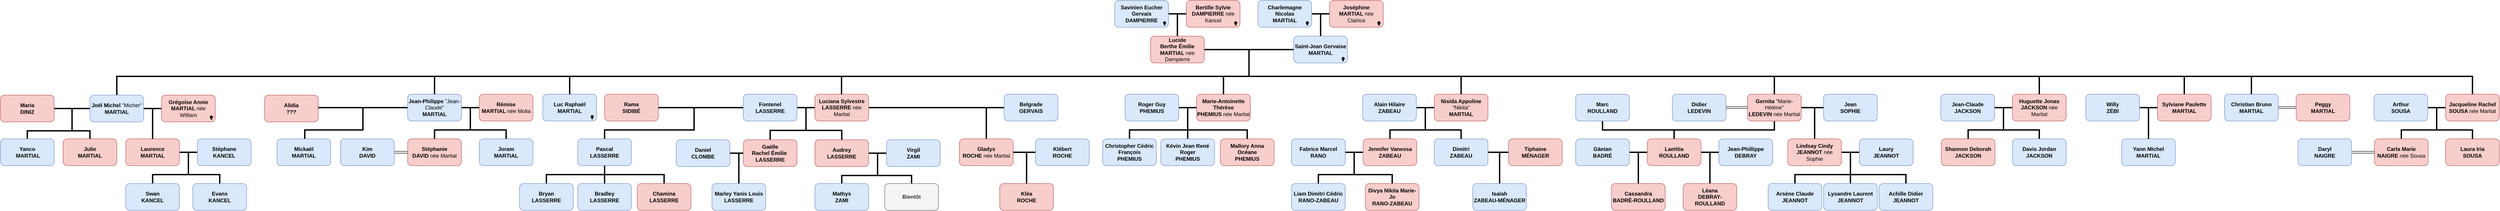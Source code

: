 <mxfile version="17.4.0" type="github">
  <diagram id="91U0QUzROzTtz7Qb56GV" name="Page-1">
    <mxGraphModel dx="1888" dy="547" grid="1" gridSize="10" guides="1" tooltips="1" connect="1" arrows="1" fold="1" page="1" pageScale="1" pageWidth="850" pageHeight="1100" math="0" shadow="0">
      <root>
        <mxCell id="0" />
        <mxCell id="1" parent="0" />
        <mxCell id="dberlZsKx05mS-MW_dch-7" style="edgeStyle=orthogonalEdgeStyle;rounded=0;orthogonalLoop=1;jettySize=auto;html=1;exitX=1;exitY=0.5;exitDx=0;exitDy=0;strokeWidth=3;endArrow=none;endFill=0;" parent="1" source="dberlZsKx05mS-MW_dch-1" target="dberlZsKx05mS-MW_dch-3" edge="1">
          <mxGeometry relative="1" as="geometry" />
        </mxCell>
        <mxCell id="dberlZsKx05mS-MW_dch-1" value="&lt;b&gt;Savinien Eucher Gervais DAMPIERRE&lt;/b&gt;" style="rounded=1;whiteSpace=wrap;html=1;fillColor=#dae8fc;strokeColor=#6c8ebf;" parent="1" vertex="1">
          <mxGeometry x="1900" y="10" width="120" height="60" as="geometry" />
        </mxCell>
        <mxCell id="dberlZsKx05mS-MW_dch-8" style="edgeStyle=orthogonalEdgeStyle;rounded=0;orthogonalLoop=1;jettySize=auto;html=1;exitX=0;exitY=0.5;exitDx=0;exitDy=0;strokeWidth=3;endArrow=baseDash;endFill=0;" parent="1" source="dberlZsKx05mS-MW_dch-2" edge="1">
          <mxGeometry relative="1" as="geometry">
            <mxPoint x="2040" y="110" as="targetPoint" />
          </mxGeometry>
        </mxCell>
        <mxCell id="dberlZsKx05mS-MW_dch-2" value="&lt;b&gt;Bertille Sylvie DAMPIERRE&amp;nbsp;&lt;/b&gt;née Kancel" style="rounded=1;whiteSpace=wrap;html=1;fillColor=#f8cecc;strokeColor=#b85450;" parent="1" vertex="1">
          <mxGeometry x="2060" y="10" width="120" height="60" as="geometry" />
        </mxCell>
        <mxCell id="JoRg5VCLtStinsreE8dI-134" style="edgeStyle=orthogonalEdgeStyle;rounded=0;orthogonalLoop=1;jettySize=auto;html=1;exitX=1;exitY=0.5;exitDx=0;exitDy=0;endArrow=none;endFill=0;strokeWidth=3;" parent="1" source="dberlZsKx05mS-MW_dch-3" target="JoRg5VCLtStinsreE8dI-6" edge="1">
          <mxGeometry relative="1" as="geometry">
            <Array as="points">
              <mxPoint x="2200" y="120" />
              <mxPoint x="2200" y="180" />
              <mxPoint x="-330" y="180" />
            </Array>
          </mxGeometry>
        </mxCell>
        <mxCell id="dberlZsKx05mS-MW_dch-3" value="&lt;b&gt;Lucide Berthe&amp;nbsp;&lt;/b&gt;&lt;b&gt;Émilie MARTIAL &lt;/b&gt;née Dampierre" style="rounded=1;whiteSpace=wrap;html=1;fillColor=#f8cecc;strokeColor=#b85450;" parent="1" vertex="1">
          <mxGeometry x="1980" y="90" width="120" height="60" as="geometry" />
        </mxCell>
        <mxCell id="JoRg5VCLtStinsreE8dI-1" style="edgeStyle=orthogonalEdgeStyle;rounded=0;orthogonalLoop=1;jettySize=auto;html=1;exitX=1;exitY=0.5;exitDx=0;exitDy=0;strokeWidth=3;endArrow=none;endFill=0;" parent="1" source="JoRg5VCLtStinsreE8dI-2" target="JoRg5VCLtStinsreE8dI-5" edge="1">
          <mxGeometry relative="1" as="geometry" />
        </mxCell>
        <mxCell id="JoRg5VCLtStinsreE8dI-2" value="&lt;b&gt;Charlemagne Nicolas &lt;br&gt;MARTIAL&lt;/b&gt;" style="rounded=1;whiteSpace=wrap;html=1;fillColor=#dae8fc;strokeColor=#6c8ebf;" parent="1" vertex="1">
          <mxGeometry x="2220" y="10" width="120" height="60" as="geometry" />
        </mxCell>
        <mxCell id="JoRg5VCLtStinsreE8dI-3" style="edgeStyle=orthogonalEdgeStyle;rounded=0;orthogonalLoop=1;jettySize=auto;html=1;exitX=0;exitY=0.5;exitDx=0;exitDy=0;strokeWidth=3;endArrow=none;endFill=0;" parent="1" source="JoRg5VCLtStinsreE8dI-4" edge="1">
          <mxGeometry relative="1" as="geometry">
            <mxPoint x="2360" y="110" as="targetPoint" />
          </mxGeometry>
        </mxCell>
        <mxCell id="JoRg5VCLtStinsreE8dI-4" value="&lt;b&gt;Joséphine MARTIAL&amp;nbsp;&lt;/b&gt;née Clairice" style="rounded=1;whiteSpace=wrap;html=1;fillColor=#f8cecc;strokeColor=#b85450;" parent="1" vertex="1">
          <mxGeometry x="2380" y="10" width="120" height="60" as="geometry" />
        </mxCell>
        <mxCell id="JoRg5VCLtStinsreE8dI-135" style="edgeStyle=orthogonalEdgeStyle;rounded=0;orthogonalLoop=1;jettySize=auto;html=1;exitX=0;exitY=0.5;exitDx=0;exitDy=0;entryX=0.5;entryY=0;entryDx=0;entryDy=0;endArrow=none;endFill=0;strokeWidth=3;" parent="1" source="JoRg5VCLtStinsreE8dI-5" target="JoRg5VCLtStinsreE8dI-130" edge="1">
          <mxGeometry relative="1" as="geometry">
            <Array as="points">
              <mxPoint x="2200" y="120" />
              <mxPoint x="2200" y="180" />
              <mxPoint x="4934" y="180" />
            </Array>
          </mxGeometry>
        </mxCell>
        <mxCell id="JoRg5VCLtStinsreE8dI-5" value="&lt;b&gt;Saint-Jean Gervaise MARTIAL&lt;/b&gt;" style="rounded=1;whiteSpace=wrap;html=1;fillColor=#dae8fc;strokeColor=#6c8ebf;" parent="1" vertex="1">
          <mxGeometry x="2300" y="90" width="120" height="60" as="geometry" />
        </mxCell>
        <mxCell id="JoRg5VCLtStinsreE8dI-16" style="edgeStyle=orthogonalEdgeStyle;rounded=0;orthogonalLoop=1;jettySize=auto;html=1;exitX=1;exitY=0.5;exitDx=0;exitDy=0;entryX=0.5;entryY=0;entryDx=0;entryDy=0;strokeWidth=3;endArrow=none;endFill=0;" parent="1" source="JoRg5VCLtStinsreE8dI-6" target="JoRg5VCLtStinsreE8dI-7" edge="1">
          <mxGeometry relative="1" as="geometry" />
        </mxCell>
        <mxCell id="JoRg5VCLtStinsreE8dI-27" style="edgeStyle=orthogonalEdgeStyle;rounded=0;orthogonalLoop=1;jettySize=auto;html=1;exitX=0;exitY=0.5;exitDx=0;exitDy=0;endArrow=none;endFill=0;strokeWidth=3;" parent="1" source="JoRg5VCLtStinsreE8dI-6" target="JoRg5VCLtStinsreE8dI-14" edge="1">
          <mxGeometry relative="1" as="geometry">
            <Array as="points">
              <mxPoint x="-430" y="252" />
              <mxPoint x="-430" y="302" />
              <mxPoint x="-390" y="302" />
            </Array>
          </mxGeometry>
        </mxCell>
        <mxCell id="JoRg5VCLtStinsreE8dI-6" value="&lt;b&gt;Joël Michel &lt;/b&gt;&quot;Micher&quot;&lt;b&gt; MARTIAL&lt;/b&gt;" style="rounded=1;whiteSpace=wrap;html=1;fillColor=#dae8fc;strokeColor=#6c8ebf;" parent="1" vertex="1">
          <mxGeometry x="-390" y="222" width="120" height="60" as="geometry" />
        </mxCell>
        <mxCell id="4FW21X1AEk7qneLOafgt-4" style="edgeStyle=orthogonalEdgeStyle;shape=connector;rounded=0;orthogonalLoop=1;jettySize=auto;html=1;exitX=1;exitY=0.5;exitDx=0;exitDy=0;labelBackgroundColor=default;fontFamily=Helvetica;fontSize=11;fontColor=default;endArrow=none;endFill=0;strokeColor=default;strokeWidth=3;" parent="1" source="JoRg5VCLtStinsreE8dI-7" target="4FW21X1AEk7qneLOafgt-3" edge="1">
          <mxGeometry relative="1" as="geometry" />
        </mxCell>
        <mxCell id="JoRg5VCLtStinsreE8dI-7" value="&lt;b&gt;Laurence &lt;br&gt;MARTIAL&lt;/b&gt;" style="rounded=1;whiteSpace=wrap;html=1;fillColor=#f8cecc;strokeColor=#b85450;" parent="1" vertex="1">
          <mxGeometry x="-310" y="320" width="120" height="60" as="geometry" />
        </mxCell>
        <mxCell id="JoRg5VCLtStinsreE8dI-17" style="edgeStyle=orthogonalEdgeStyle;rounded=0;orthogonalLoop=1;jettySize=auto;html=1;exitX=0;exitY=0.5;exitDx=0;exitDy=0;strokeWidth=3;endArrow=none;endFill=0;" parent="1" source="JoRg5VCLtStinsreE8dI-8" edge="1">
          <mxGeometry relative="1" as="geometry">
            <mxPoint x="-250" y="320" as="targetPoint" />
          </mxGeometry>
        </mxCell>
        <mxCell id="JoRg5VCLtStinsreE8dI-8" value="&lt;b&gt;Grégoise Annie MARTIAL &lt;/b&gt;née William" style="rounded=1;whiteSpace=wrap;html=1;fillColor=#f8cecc;strokeColor=#b85450;" parent="1" vertex="1">
          <mxGeometry x="-230" y="222" width="120" height="60" as="geometry" />
        </mxCell>
        <mxCell id="JoRg5VCLtStinsreE8dI-26" style="edgeStyle=orthogonalEdgeStyle;rounded=0;orthogonalLoop=1;jettySize=auto;html=1;exitX=1;exitY=0.5;exitDx=0;exitDy=0;endArrow=none;endFill=0;strokeWidth=3;" parent="1" source="JoRg5VCLtStinsreE8dI-9" target="JoRg5VCLtStinsreE8dI-12" edge="1">
          <mxGeometry relative="1" as="geometry">
            <Array as="points">
              <mxPoint x="-430" y="252" />
              <mxPoint x="-430" y="302" />
              <mxPoint x="-530" y="302" />
            </Array>
          </mxGeometry>
        </mxCell>
        <mxCell id="JoRg5VCLtStinsreE8dI-9" value="&lt;b&gt;Maria&lt;br&gt;DINIZ&lt;br&gt;&lt;/b&gt;" style="rounded=1;whiteSpace=wrap;html=1;fillColor=#f8cecc;strokeColor=#b85450;" parent="1" vertex="1">
          <mxGeometry x="-590" y="222" width="120" height="60" as="geometry" />
        </mxCell>
        <mxCell id="JoRg5VCLtStinsreE8dI-11" value="&lt;b&gt;Joram&lt;br&gt;MARTIAL&lt;/b&gt;" style="rounded=1;whiteSpace=wrap;html=1;fillColor=#dae8fc;strokeColor=#6c8ebf;" parent="1" vertex="1">
          <mxGeometry x="480" y="320" width="120" height="60" as="geometry" />
        </mxCell>
        <mxCell id="JoRg5VCLtStinsreE8dI-12" value="&lt;b&gt;Yanco&lt;br&gt;&amp;nbsp;MARTIAL&lt;/b&gt;" style="rounded=1;whiteSpace=wrap;html=1;fillColor=#dae8fc;strokeColor=#6c8ebf;" parent="1" vertex="1">
          <mxGeometry x="-590" y="320" width="120" height="60" as="geometry" />
        </mxCell>
        <mxCell id="JoRg5VCLtStinsreE8dI-14" value="&lt;b&gt;Julie &lt;br&gt;MARTIAL&lt;/b&gt;" style="rounded=1;whiteSpace=wrap;html=1;fillColor=#f8cecc;strokeColor=#b85450;" parent="1" vertex="1">
          <mxGeometry x="-450" y="320" width="120" height="60" as="geometry" />
        </mxCell>
        <mxCell id="JoRg5VCLtStinsreE8dI-21" style="edgeStyle=orthogonalEdgeStyle;rounded=0;orthogonalLoop=1;jettySize=auto;html=1;exitX=1;exitY=0.5;exitDx=0;exitDy=0;entryX=0.5;entryY=0;entryDx=0;entryDy=0;strokeWidth=3;endArrow=none;endFill=0;" parent="1" source="JoRg5VCLtStinsreE8dI-22" target="JoRg5VCLtStinsreE8dI-23" edge="1">
          <mxGeometry relative="1" as="geometry" />
        </mxCell>
        <mxCell id="zzsRk16WgHVuCl2RyC7t-3" style="edgeStyle=orthogonalEdgeStyle;rounded=0;orthogonalLoop=1;jettySize=auto;html=1;exitX=0;exitY=0.5;exitDx=0;exitDy=0;strokeWidth=3;endArrow=none;endFill=0;" parent="1" source="JoRg5VCLtStinsreE8dI-22" target="zzsRk16WgHVuCl2RyC7t-2" edge="1">
          <mxGeometry relative="1" as="geometry">
            <Array as="points">
              <mxPoint x="220" y="250" />
              <mxPoint x="220" y="300" />
              <mxPoint x="90" y="300" />
            </Array>
          </mxGeometry>
        </mxCell>
        <mxCell id="JoRg5VCLtStinsreE8dI-22" value="&lt;b&gt;Jean-Philippe&amp;nbsp;&lt;/b&gt;&quot;Jean-Claude&quot;&lt;b&gt; &lt;br&gt;MARTIAL&lt;/b&gt;" style="rounded=1;whiteSpace=wrap;html=1;fillColor=#dae8fc;strokeColor=#6c8ebf;" parent="1" vertex="1">
          <mxGeometry x="320" y="220" width="120" height="60" as="geometry" />
        </mxCell>
        <mxCell id="JoRg5VCLtStinsreE8dI-29" style="edgeStyle=orthogonalEdgeStyle;shape=link;rounded=0;orthogonalLoop=1;jettySize=auto;html=1;exitX=0;exitY=0.5;exitDx=0;exitDy=0;entryX=1;entryY=0.5;entryDx=0;entryDy=0;" parent="1" source="JoRg5VCLtStinsreE8dI-23" target="JoRg5VCLtStinsreE8dI-28" edge="1">
          <mxGeometry relative="1" as="geometry" />
        </mxCell>
        <mxCell id="JoRg5VCLtStinsreE8dI-23" value="&lt;b&gt;Stéphanie&lt;br&gt;DAVID&lt;/b&gt; née Martial" style="rounded=1;whiteSpace=wrap;html=1;fillColor=#f8cecc;strokeColor=#b85450;" parent="1" vertex="1">
          <mxGeometry x="320" y="320" width="120" height="60" as="geometry" />
        </mxCell>
        <mxCell id="JoRg5VCLtStinsreE8dI-24" style="edgeStyle=orthogonalEdgeStyle;rounded=0;orthogonalLoop=1;jettySize=auto;html=1;exitX=0;exitY=0.5;exitDx=0;exitDy=0;strokeWidth=3;endArrow=none;endFill=0;" parent="1" source="JoRg5VCLtStinsreE8dI-25" target="JoRg5VCLtStinsreE8dI-11" edge="1">
          <mxGeometry relative="1" as="geometry">
            <mxPoint x="460" y="320" as="targetPoint" />
          </mxGeometry>
        </mxCell>
        <mxCell id="JoRg5VCLtStinsreE8dI-25" value="&lt;b&gt;Rémise &lt;br&gt;MARTIAL &lt;/b&gt;née Molia" style="rounded=1;whiteSpace=wrap;html=1;fillColor=#f8cecc;strokeColor=#b85450;" parent="1" vertex="1">
          <mxGeometry x="480" y="220" width="120" height="60" as="geometry" />
        </mxCell>
        <mxCell id="JoRg5VCLtStinsreE8dI-28" value="&lt;b&gt;Kim&lt;br&gt;DAVID&lt;/b&gt;" style="rounded=1;whiteSpace=wrap;html=1;fillColor=#dae8fc;strokeColor=#6c8ebf;" parent="1" vertex="1">
          <mxGeometry x="170" y="320" width="120" height="60" as="geometry" />
        </mxCell>
        <mxCell id="JoRg5VCLtStinsreE8dI-30" value="&lt;b&gt;Luc Raphaël&lt;br&gt;MARTIAL&lt;/b&gt;" style="rounded=1;whiteSpace=wrap;html=1;fillColor=#dae8fc;strokeColor=#6c8ebf;" parent="1" vertex="1">
          <mxGeometry x="622" y="220" width="120" height="60" as="geometry" />
        </mxCell>
        <mxCell id="JoRg5VCLtStinsreE8dI-53" style="edgeStyle=orthogonalEdgeStyle;rounded=0;orthogonalLoop=1;jettySize=auto;html=1;exitX=1;exitY=0.5;exitDx=0;exitDy=0;entryX=0.5;entryY=0;entryDx=0;entryDy=0;strokeWidth=3;endArrow=none;endFill=0;" parent="1" source="JoRg5VCLtStinsreE8dI-31" target="JoRg5VCLtStinsreE8dI-51" edge="1">
          <mxGeometry relative="1" as="geometry" />
        </mxCell>
        <mxCell id="JoRg5VCLtStinsreE8dI-31" value="&lt;b&gt;Audrey&lt;br&gt;LASSERRE&lt;/b&gt;" style="rounded=1;whiteSpace=wrap;html=1;fillColor=#f8cecc;strokeColor=#b85450;strokeWidth=1;" parent="1" vertex="1">
          <mxGeometry x="1230" y="322" width="120" height="60" as="geometry" />
        </mxCell>
        <mxCell id="JoRg5VCLtStinsreE8dI-32" style="edgeStyle=orthogonalEdgeStyle;rounded=0;orthogonalLoop=1;jettySize=auto;html=1;exitX=1;exitY=0.5;exitDx=0;exitDy=0;entryX=0.5;entryY=0;entryDx=0;entryDy=0;strokeWidth=3;endArrow=none;endFill=0;" parent="1" source="JoRg5VCLtStinsreE8dI-33" target="JoRg5VCLtStinsreE8dI-34" edge="1">
          <mxGeometry relative="1" as="geometry" />
        </mxCell>
        <mxCell id="JoRg5VCLtStinsreE8dI-165" style="edgeStyle=orthogonalEdgeStyle;rounded=0;orthogonalLoop=1;jettySize=auto;html=1;exitX=0;exitY=0.5;exitDx=0;exitDy=0;endArrow=none;endFill=0;strokeWidth=3;" parent="1" source="JoRg5VCLtStinsreE8dI-33" edge="1">
          <mxGeometry relative="1" as="geometry">
            <mxPoint x="900" y="300" as="targetPoint" />
            <Array as="points">
              <mxPoint x="960" y="250" />
              <mxPoint x="960" y="300" />
            </Array>
          </mxGeometry>
        </mxCell>
        <mxCell id="JoRg5VCLtStinsreE8dI-33" value="&lt;b&gt;Fontenel&lt;br&gt;LASSERRE&lt;/b&gt;" style="rounded=1;whiteSpace=wrap;html=1;fillColor=#dae8fc;strokeColor=#6c8ebf;strokeWidth=1;" parent="1" vertex="1">
          <mxGeometry x="1070" y="220" width="120" height="60" as="geometry" />
        </mxCell>
        <mxCell id="JoRg5VCLtStinsreE8dI-141" style="edgeStyle=orthogonalEdgeStyle;rounded=0;orthogonalLoop=1;jettySize=auto;html=1;exitX=0;exitY=0.5;exitDx=0;exitDy=0;strokeWidth=3;endArrow=none;endFill=0;" parent="1" source="JoRg5VCLtStinsreE8dI-34" target="JoRg5VCLtStinsreE8dI-140" edge="1">
          <mxGeometry relative="1" as="geometry">
            <Array as="points">
              <mxPoint x="1060" y="352" />
            </Array>
          </mxGeometry>
        </mxCell>
        <mxCell id="JoRg5VCLtStinsreE8dI-163" value="" style="edgeStyle=orthogonalEdgeStyle;rounded=0;orthogonalLoop=1;jettySize=auto;html=1;endArrow=none;endFill=0;strokeWidth=3;exitX=1;exitY=0.5;exitDx=0;exitDy=0;" parent="1" source="JoRg5VCLtStinsreE8dI-162" target="JoRg5VCLtStinsreE8dI-140" edge="1">
          <mxGeometry relative="1" as="geometry" />
        </mxCell>
        <mxCell id="JoRg5VCLtStinsreE8dI-34" value="&lt;b&gt;Gaëlle Rachel&amp;nbsp;&lt;/b&gt;&lt;b&gt;Émilie&lt;/b&gt;&lt;b&gt;&amp;nbsp;&lt;br&gt;LASSERRE&lt;/b&gt;" style="rounded=1;whiteSpace=wrap;html=1;fillColor=#f8cecc;strokeColor=#b85450;strokeWidth=1;" parent="1" vertex="1">
          <mxGeometry x="1070" y="322" width="120" height="60" as="geometry" />
        </mxCell>
        <mxCell id="JoRg5VCLtStinsreE8dI-35" style="edgeStyle=orthogonalEdgeStyle;rounded=0;orthogonalLoop=1;jettySize=auto;html=1;exitX=0;exitY=0.5;exitDx=0;exitDy=0;strokeWidth=3;endArrow=none;endFill=0;" parent="1" source="JoRg5VCLtStinsreE8dI-36" target="JoRg5VCLtStinsreE8dI-31" edge="1">
          <mxGeometry relative="1" as="geometry">
            <mxPoint x="1210" y="320" as="targetPoint" />
          </mxGeometry>
        </mxCell>
        <mxCell id="JoRg5VCLtStinsreE8dI-44" style="edgeStyle=orthogonalEdgeStyle;rounded=0;orthogonalLoop=1;jettySize=auto;html=1;exitX=1;exitY=0.5;exitDx=0;exitDy=0;entryX=0.5;entryY=0;entryDx=0;entryDy=0;strokeWidth=3;endArrow=none;endFill=0;" parent="1" source="JoRg5VCLtStinsreE8dI-36" target="JoRg5VCLtStinsreE8dI-43" edge="1">
          <mxGeometry relative="1" as="geometry">
            <mxPoint x="1420" y="250" as="sourcePoint" />
          </mxGeometry>
        </mxCell>
        <mxCell id="JoRg5VCLtStinsreE8dI-36" value="&lt;b&gt;Luciana Sylvestre&lt;br&gt;LASSERRE &lt;/b&gt;née Martial" style="rounded=1;whiteSpace=wrap;html=1;fillColor=#f8cecc;strokeColor=#b85450;strokeWidth=1;" parent="1" vertex="1">
          <mxGeometry x="1230" y="220" width="120" height="60" as="geometry" />
        </mxCell>
        <mxCell id="JoRg5VCLtStinsreE8dI-40" style="edgeStyle=orthogonalEdgeStyle;rounded=0;orthogonalLoop=1;jettySize=auto;html=1;exitX=1;exitY=0.5;exitDx=0;exitDy=0;strokeWidth=3;endArrow=none;endFill=0;" parent="1" source="JoRg5VCLtStinsreE8dI-37" target="JoRg5VCLtStinsreE8dI-38" edge="1">
          <mxGeometry relative="1" as="geometry">
            <Array as="points">
              <mxPoint x="960" y="250" />
              <mxPoint x="960" y="300" />
              <mxPoint x="760" y="300" />
            </Array>
          </mxGeometry>
        </mxCell>
        <mxCell id="JoRg5VCLtStinsreE8dI-37" value="&lt;b&gt;Rama&lt;br&gt;SIDIB&lt;/b&gt;&lt;b&gt;É&lt;/b&gt;&lt;b&gt;&lt;br&gt;&lt;/b&gt;" style="rounded=1;whiteSpace=wrap;html=1;fillColor=#f8cecc;strokeColor=#b85450;" parent="1" vertex="1">
          <mxGeometry x="760" y="220" width="120" height="60" as="geometry" />
        </mxCell>
        <mxCell id="zzsRk16WgHVuCl2RyC7t-15" style="edgeStyle=orthogonalEdgeStyle;shape=connector;rounded=0;orthogonalLoop=1;jettySize=auto;html=1;exitX=0.5;exitY=1;exitDx=0;exitDy=0;labelBackgroundColor=default;fontFamily=Helvetica;fontSize=11;fontColor=default;endArrow=none;endFill=0;strokeColor=default;strokeWidth=3;" parent="1" source="JoRg5VCLtStinsreE8dI-38" target="zzsRk16WgHVuCl2RyC7t-13" edge="1">
          <mxGeometry relative="1" as="geometry" />
        </mxCell>
        <mxCell id="JoRg5VCLtStinsreE8dI-38" value="&lt;b&gt;Pascal&lt;br&gt;LASSERRE&lt;/b&gt;" style="rounded=1;whiteSpace=wrap;html=1;fillColor=#dae8fc;strokeColor=#6c8ebf;strokeWidth=1;" parent="1" vertex="1">
          <mxGeometry x="700" y="320" width="120" height="60" as="geometry" />
        </mxCell>
        <mxCell id="JoRg5VCLtStinsreE8dI-45" style="edgeStyle=orthogonalEdgeStyle;rounded=0;orthogonalLoop=1;jettySize=auto;html=1;exitX=0;exitY=0.5;exitDx=0;exitDy=0;entryX=0.5;entryY=0;entryDx=0;entryDy=0;strokeWidth=3;endArrow=none;endFill=0;" parent="1" source="JoRg5VCLtStinsreE8dI-42" target="JoRg5VCLtStinsreE8dI-43" edge="1">
          <mxGeometry relative="1" as="geometry">
            <mxPoint x="1633" y="320" as="targetPoint" />
          </mxGeometry>
        </mxCell>
        <mxCell id="JoRg5VCLtStinsreE8dI-42" value="&lt;b&gt;Belgrade &lt;br&gt;GERVAIS&lt;/b&gt;" style="rounded=1;whiteSpace=wrap;html=1;fillColor=#dae8fc;strokeColor=#6c8ebf;" parent="1" vertex="1">
          <mxGeometry x="1653" y="220" width="120" height="60" as="geometry" />
        </mxCell>
        <mxCell id="JoRg5VCLtStinsreE8dI-48" style="edgeStyle=orthogonalEdgeStyle;rounded=0;orthogonalLoop=1;jettySize=auto;html=1;exitX=1;exitY=0.5;exitDx=0;exitDy=0;strokeWidth=3;endArrow=none;endFill=0;" parent="1" source="JoRg5VCLtStinsreE8dI-43" target="JoRg5VCLtStinsreE8dI-47" edge="1">
          <mxGeometry relative="1" as="geometry" />
        </mxCell>
        <mxCell id="JoRg5VCLtStinsreE8dI-43" value="&lt;b&gt;Gladys&lt;br&gt;ROCHE &lt;/b&gt;née Martial" style="rounded=1;whiteSpace=wrap;html=1;fillColor=#f8cecc;strokeColor=#b85450;" parent="1" vertex="1">
          <mxGeometry x="1553" y="320" width="120" height="60" as="geometry" />
        </mxCell>
        <mxCell id="JoRg5VCLtStinsreE8dI-49" style="edgeStyle=orthogonalEdgeStyle;rounded=0;orthogonalLoop=1;jettySize=auto;html=1;exitX=0;exitY=0.5;exitDx=0;exitDy=0;entryX=0.5;entryY=0;entryDx=0;entryDy=0;strokeWidth=3;endArrow=none;endFill=0;" parent="1" source="JoRg5VCLtStinsreE8dI-46" target="JoRg5VCLtStinsreE8dI-47" edge="1">
          <mxGeometry relative="1" as="geometry">
            <mxPoint x="1703" y="410" as="targetPoint" />
          </mxGeometry>
        </mxCell>
        <mxCell id="JoRg5VCLtStinsreE8dI-46" value="&lt;b&gt;Klébert&lt;br&gt;ROCHE&lt;br&gt;&lt;/b&gt;" style="rounded=1;whiteSpace=wrap;html=1;fillColor=#dae8fc;strokeColor=#6c8ebf;" parent="1" vertex="1">
          <mxGeometry x="1723" y="320" width="120" height="60" as="geometry" />
        </mxCell>
        <mxCell id="JoRg5VCLtStinsreE8dI-47" value="&lt;b&gt;Kléa&lt;br&gt;ROCHE&lt;/b&gt;" style="rounded=1;whiteSpace=wrap;html=1;fillColor=#f8cecc;strokeColor=#b85450;" parent="1" vertex="1">
          <mxGeometry x="1643" y="420" width="120" height="60" as="geometry" />
        </mxCell>
        <mxCell id="JoRg5VCLtStinsreE8dI-54" style="edgeStyle=orthogonalEdgeStyle;rounded=0;orthogonalLoop=1;jettySize=auto;html=1;exitX=0;exitY=0.5;exitDx=0;exitDy=0;strokeWidth=3;endArrow=none;endFill=0;" parent="1" source="JoRg5VCLtStinsreE8dI-50" target="JoRg5VCLtStinsreE8dI-52" edge="1">
          <mxGeometry relative="1" as="geometry" />
        </mxCell>
        <mxCell id="JoRg5VCLtStinsreE8dI-50" value="&lt;b&gt;Virgil&lt;br&gt;ZAMI&lt;br&gt;&lt;/b&gt;" style="rounded=1;whiteSpace=wrap;html=1;fillColor=#dae8fc;strokeColor=#6c8ebf;strokeWidth=1;" parent="1" vertex="1">
          <mxGeometry x="1390" y="322" width="120" height="60" as="geometry" />
        </mxCell>
        <mxCell id="JoRg5VCLtStinsreE8dI-51" value="&lt;b&gt;Mathys&lt;br&gt;ZAMI&lt;br&gt;&lt;/b&gt;" style="rounded=1;whiteSpace=wrap;html=1;fillColor=#dae8fc;strokeColor=#6c8ebf;strokeWidth=1;" parent="1" vertex="1">
          <mxGeometry x="1230" y="420" width="120" height="60" as="geometry" />
        </mxCell>
        <mxCell id="JoRg5VCLtStinsreE8dI-52" value="&lt;b&gt;Bientôt&lt;br&gt;&lt;/b&gt;" style="rounded=1;whiteSpace=wrap;html=1;fillColor=#f5f5f5;strokeColor=#666666;fontColor=#333333;strokeWidth=1;" parent="1" vertex="1">
          <mxGeometry x="1386" y="420" width="120" height="60" as="geometry" />
        </mxCell>
        <mxCell id="JoRg5VCLtStinsreE8dI-55" value="&lt;b&gt;Mallory Anna Océane&lt;br&gt;PHEMIUS&lt;/b&gt;" style="rounded=1;whiteSpace=wrap;html=1;fillColor=#f8cecc;strokeColor=#b85450;" parent="1" vertex="1">
          <mxGeometry x="2136" y="320" width="120" height="60" as="geometry" />
        </mxCell>
        <mxCell id="JoRg5VCLtStinsreE8dI-56" style="edgeStyle=orthogonalEdgeStyle;rounded=0;orthogonalLoop=1;jettySize=auto;html=1;exitX=1;exitY=0.5;exitDx=0;exitDy=0;entryX=0.5;entryY=0;entryDx=0;entryDy=0;strokeWidth=3;endArrow=none;endFill=0;" parent="1" source="JoRg5VCLtStinsreE8dI-57" target="JoRg5VCLtStinsreE8dI-58" edge="1">
          <mxGeometry relative="1" as="geometry" />
        </mxCell>
        <mxCell id="JoRg5VCLtStinsreE8dI-57" value="&lt;b&gt;Roger Guy&lt;br&gt;PHEMIUS&lt;/b&gt;" style="rounded=1;whiteSpace=wrap;html=1;fillColor=#dae8fc;strokeColor=#6c8ebf;" parent="1" vertex="1">
          <mxGeometry x="1923" y="220" width="120" height="60" as="geometry" />
        </mxCell>
        <mxCell id="JoRg5VCLtStinsreE8dI-58" value="&lt;b&gt;Christopher Cédric François&lt;br&gt;PHEMIUS&lt;/b&gt;" style="rounded=1;whiteSpace=wrap;html=1;fillColor=#dae8fc;strokeColor=#6c8ebf;" parent="1" vertex="1">
          <mxGeometry x="1873" y="320" width="120" height="60" as="geometry" />
        </mxCell>
        <mxCell id="JoRg5VCLtStinsreE8dI-59" style="edgeStyle=orthogonalEdgeStyle;rounded=0;orthogonalLoop=1;jettySize=auto;html=1;exitX=0;exitY=0.5;exitDx=0;exitDy=0;strokeWidth=3;endArrow=none;endFill=0;" parent="1" source="JoRg5VCLtStinsreE8dI-60" target="JoRg5VCLtStinsreE8dI-55" edge="1">
          <mxGeometry relative="1" as="geometry">
            <mxPoint x="2063" y="320" as="targetPoint" />
          </mxGeometry>
        </mxCell>
        <mxCell id="JoRg5VCLtStinsreE8dI-62" style="edgeStyle=orthogonalEdgeStyle;rounded=0;orthogonalLoop=1;jettySize=auto;html=1;exitX=0;exitY=0.5;exitDx=0;exitDy=0;strokeWidth=3;endArrow=none;endFill=0;" parent="1" source="JoRg5VCLtStinsreE8dI-60" target="JoRg5VCLtStinsreE8dI-61" edge="1">
          <mxGeometry relative="1" as="geometry" />
        </mxCell>
        <mxCell id="JoRg5VCLtStinsreE8dI-60" value="&lt;b&gt;Marie-Antoinette Thérèse&lt;br&gt;PHEMIUS &lt;/b&gt;née Martial" style="rounded=1;whiteSpace=wrap;html=1;fillColor=#f8cecc;strokeColor=#b85450;" parent="1" vertex="1">
          <mxGeometry x="2083" y="220" width="120" height="60" as="geometry" />
        </mxCell>
        <mxCell id="JoRg5VCLtStinsreE8dI-61" value="&lt;b&gt;Kévin Jean René Roger&lt;br&gt;PHEMIUS&lt;/b&gt;" style="rounded=1;whiteSpace=wrap;html=1;fillColor=#dae8fc;strokeColor=#6c8ebf;" parent="1" vertex="1">
          <mxGeometry x="2003" y="320" width="120" height="60" as="geometry" />
        </mxCell>
        <mxCell id="JoRg5VCLtStinsreE8dI-80" style="edgeStyle=orthogonalEdgeStyle;rounded=0;orthogonalLoop=1;jettySize=auto;html=1;exitX=1;exitY=0.5;exitDx=0;exitDy=0;entryX=0.5;entryY=0;entryDx=0;entryDy=0;strokeWidth=3;endArrow=none;endFill=0;" parent="1" source="JoRg5VCLtStinsreE8dI-63" target="JoRg5VCLtStinsreE8dI-79" edge="1">
          <mxGeometry relative="1" as="geometry" />
        </mxCell>
        <mxCell id="JoRg5VCLtStinsreE8dI-63" value="&lt;b&gt;Dimitri&lt;br&gt;ZABEAU&lt;/b&gt;" style="rounded=1;whiteSpace=wrap;html=1;fillColor=#dae8fc;strokeColor=#6c8ebf;" parent="1" vertex="1">
          <mxGeometry x="2614" y="320" width="120" height="60" as="geometry" />
        </mxCell>
        <mxCell id="JoRg5VCLtStinsreE8dI-64" style="edgeStyle=orthogonalEdgeStyle;rounded=0;orthogonalLoop=1;jettySize=auto;html=1;exitX=1;exitY=0.5;exitDx=0;exitDy=0;entryX=0.5;entryY=0;entryDx=0;entryDy=0;strokeWidth=3;endArrow=none;endFill=0;" parent="1" source="JoRg5VCLtStinsreE8dI-65" target="JoRg5VCLtStinsreE8dI-66" edge="1">
          <mxGeometry relative="1" as="geometry" />
        </mxCell>
        <mxCell id="JoRg5VCLtStinsreE8dI-65" value="&lt;b&gt;Alain Hilaire&lt;br&gt;ZABEAU&lt;/b&gt;" style="rounded=1;whiteSpace=wrap;html=1;fillColor=#dae8fc;strokeColor=#6c8ebf;" parent="1" vertex="1">
          <mxGeometry x="2454" y="220" width="120" height="60" as="geometry" />
        </mxCell>
        <mxCell id="JoRg5VCLtStinsreE8dI-77" style="edgeStyle=orthogonalEdgeStyle;rounded=0;orthogonalLoop=1;jettySize=auto;html=1;exitX=0;exitY=0.5;exitDx=0;exitDy=0;strokeWidth=3;endArrow=none;endFill=0;" parent="1" source="JoRg5VCLtStinsreE8dI-66" target="JoRg5VCLtStinsreE8dI-73" edge="1">
          <mxGeometry relative="1" as="geometry" />
        </mxCell>
        <mxCell id="JoRg5VCLtStinsreE8dI-66" value="&lt;b&gt;Jennifer Vanessa&lt;br&gt;ZABEAU&lt;/b&gt;" style="rounded=1;whiteSpace=wrap;html=1;fillColor=#f8cecc;strokeColor=#b85450;" parent="1" vertex="1">
          <mxGeometry x="2455" y="320" width="120" height="60" as="geometry" />
        </mxCell>
        <mxCell id="JoRg5VCLtStinsreE8dI-67" style="edgeStyle=orthogonalEdgeStyle;rounded=0;orthogonalLoop=1;jettySize=auto;html=1;exitX=0;exitY=0.5;exitDx=0;exitDy=0;strokeWidth=3;endArrow=none;endFill=0;" parent="1" source="JoRg5VCLtStinsreE8dI-69" target="JoRg5VCLtStinsreE8dI-63" edge="1">
          <mxGeometry relative="1" as="geometry">
            <mxPoint x="2594" y="320" as="targetPoint" />
          </mxGeometry>
        </mxCell>
        <mxCell id="JoRg5VCLtStinsreE8dI-69" value="&lt;b&gt;Nisida Appoline &lt;/b&gt;&quot;Nikita&quot;&lt;br&gt;&lt;b&gt;MARTIAL&lt;/b&gt;" style="rounded=1;whiteSpace=wrap;html=1;fillColor=#f8cecc;strokeColor=#b85450;" parent="1" vertex="1">
          <mxGeometry x="2614" y="220" width="120" height="60" as="geometry" />
        </mxCell>
        <mxCell id="JoRg5VCLtStinsreE8dI-76" style="edgeStyle=orthogonalEdgeStyle;rounded=0;orthogonalLoop=1;jettySize=auto;html=1;exitX=1;exitY=0.5;exitDx=0;exitDy=0;strokeWidth=3;endArrow=none;endFill=0;" parent="1" source="JoRg5VCLtStinsreE8dI-71" target="JoRg5VCLtStinsreE8dI-74" edge="1">
          <mxGeometry relative="1" as="geometry" />
        </mxCell>
        <mxCell id="JoRg5VCLtStinsreE8dI-71" value="&lt;b&gt;Fabrice Marcel&lt;br&gt;RANO&lt;/b&gt;" style="rounded=1;whiteSpace=wrap;html=1;fillColor=#dae8fc;strokeColor=#6c8ebf;" parent="1" vertex="1">
          <mxGeometry x="2295" y="320" width="120" height="60" as="geometry" />
        </mxCell>
        <mxCell id="JoRg5VCLtStinsreE8dI-73" value="&lt;b&gt;Divya Nikita Marie-Jo&lt;br&gt;RANO-ZABEAU&lt;/b&gt;" style="rounded=1;whiteSpace=wrap;html=1;fillColor=#f8cecc;strokeColor=#b85450;" parent="1" vertex="1">
          <mxGeometry x="2460" y="420" width="120" height="60" as="geometry" />
        </mxCell>
        <mxCell id="JoRg5VCLtStinsreE8dI-74" value="&lt;b&gt;Liam Dimitri Cédric&lt;br&gt;RANO-ZABEAU&lt;/b&gt;" style="rounded=1;whiteSpace=wrap;html=1;fillColor=#dae8fc;strokeColor=#6c8ebf;" parent="1" vertex="1">
          <mxGeometry x="2295" y="420" width="120" height="60" as="geometry" />
        </mxCell>
        <mxCell id="JoRg5VCLtStinsreE8dI-81" style="edgeStyle=orthogonalEdgeStyle;rounded=0;orthogonalLoop=1;jettySize=auto;html=1;exitX=0;exitY=0.5;exitDx=0;exitDy=0;strokeWidth=3;endArrow=none;endFill=0;" parent="1" source="JoRg5VCLtStinsreE8dI-78" edge="1">
          <mxGeometry relative="1" as="geometry">
            <mxPoint x="2760" y="420" as="targetPoint" />
          </mxGeometry>
        </mxCell>
        <mxCell id="JoRg5VCLtStinsreE8dI-78" value="&lt;b&gt;Tiphaine&lt;br&gt;M&lt;/b&gt;&lt;b&gt;É&lt;/b&gt;&lt;b&gt;NAGER&lt;/b&gt;" style="rounded=1;whiteSpace=wrap;html=1;fillColor=#f8cecc;strokeColor=#b85450;" parent="1" vertex="1">
          <mxGeometry x="2780" y="320" width="120" height="60" as="geometry" />
        </mxCell>
        <mxCell id="JoRg5VCLtStinsreE8dI-79" value="&lt;b&gt;Isaïah&lt;br&gt;ZABEAU-M&lt;/b&gt;&lt;b&gt;É&lt;/b&gt;&lt;b&gt;NAGER&lt;/b&gt;" style="rounded=1;whiteSpace=wrap;html=1;fillColor=#dae8fc;strokeColor=#6c8ebf;" parent="1" vertex="1">
          <mxGeometry x="2700" y="420" width="120" height="60" as="geometry" />
        </mxCell>
        <mxCell id="JoRg5VCLtStinsreE8dI-88" style="edgeStyle=orthogonalEdgeStyle;rounded=0;orthogonalLoop=1;jettySize=auto;html=1;exitX=0.5;exitY=1;exitDx=0;exitDy=0;entryX=0.5;entryY=0;entryDx=0;entryDy=0;strokeWidth=3;endArrow=none;endFill=0;" parent="1" source="JoRg5VCLtStinsreE8dI-82" target="JoRg5VCLtStinsreE8dI-86" edge="1">
          <mxGeometry relative="1" as="geometry" />
        </mxCell>
        <mxCell id="JoRg5VCLtStinsreE8dI-82" value="&lt;b&gt;Marc&lt;br&gt;ROULLAND&lt;/b&gt;" style="rounded=1;whiteSpace=wrap;html=1;fillColor=#dae8fc;strokeColor=#6c8ebf;" parent="1" vertex="1">
          <mxGeometry x="2930" y="220" width="120" height="60" as="geometry" />
        </mxCell>
        <mxCell id="JoRg5VCLtStinsreE8dI-90" style="edgeStyle=orthogonalEdgeStyle;rounded=0;orthogonalLoop=1;jettySize=auto;html=1;exitX=0.5;exitY=1;exitDx=0;exitDy=0;entryX=0.5;entryY=0;entryDx=0;entryDy=0;strokeWidth=3;endArrow=none;endFill=0;" parent="1" source="JoRg5VCLtStinsreE8dI-83" target="JoRg5VCLtStinsreE8dI-86" edge="1">
          <mxGeometry relative="1" as="geometry" />
        </mxCell>
        <mxCell id="JoRg5VCLtStinsreE8dI-91" style="edgeStyle=orthogonalEdgeStyle;rounded=0;orthogonalLoop=1;jettySize=auto;html=1;exitX=1;exitY=0.5;exitDx=0;exitDy=0;strokeWidth=3;endArrow=none;endFill=0;" parent="1" source="JoRg5VCLtStinsreE8dI-83" target="JoRg5VCLtStinsreE8dI-87" edge="1">
          <mxGeometry relative="1" as="geometry" />
        </mxCell>
        <mxCell id="JoRg5VCLtStinsreE8dI-83" value="&lt;b&gt;Gernita &lt;/b&gt;&quot;Marie-Hélène&quot;&lt;br&gt;&lt;b&gt;LEDEVIN &lt;/b&gt;née Martial" style="rounded=1;whiteSpace=wrap;html=1;fillColor=#f8cecc;strokeColor=#b85450;" parent="1" vertex="1">
          <mxGeometry x="3314" y="220" width="120" height="60" as="geometry" />
        </mxCell>
        <mxCell id="JoRg5VCLtStinsreE8dI-93" style="edgeStyle=orthogonalEdgeStyle;rounded=0;orthogonalLoop=1;jettySize=auto;html=1;exitX=1;exitY=0.5;exitDx=0;exitDy=0;entryX=0;entryY=0.5;entryDx=0;entryDy=0;shape=link;" parent="1" source="JoRg5VCLtStinsreE8dI-84" target="JoRg5VCLtStinsreE8dI-83" edge="1">
          <mxGeometry relative="1" as="geometry" />
        </mxCell>
        <mxCell id="JoRg5VCLtStinsreE8dI-84" value="&lt;b&gt;Didier&lt;br&gt;LEDEVIN&lt;/b&gt;" style="rounded=1;whiteSpace=wrap;html=1;fillColor=#dae8fc;strokeColor=#6c8ebf;" parent="1" vertex="1">
          <mxGeometry x="3146" y="220" width="120" height="60" as="geometry" />
        </mxCell>
        <mxCell id="JoRg5VCLtStinsreE8dI-92" style="edgeStyle=orthogonalEdgeStyle;rounded=0;orthogonalLoop=1;jettySize=auto;html=1;exitX=0;exitY=0.5;exitDx=0;exitDy=0;strokeWidth=3;endArrow=none;endFill=0;" parent="1" source="JoRg5VCLtStinsreE8dI-85" edge="1">
          <mxGeometry relative="1" as="geometry">
            <mxPoint x="3464" y="320" as="targetPoint" />
          </mxGeometry>
        </mxCell>
        <mxCell id="JoRg5VCLtStinsreE8dI-85" value="&lt;b&gt;Jean&lt;br&gt;SOPHIE&lt;/b&gt;" style="rounded=1;whiteSpace=wrap;html=1;fillColor=#dae8fc;strokeColor=#6c8ebf;" parent="1" vertex="1">
          <mxGeometry x="3484" y="220" width="120" height="60" as="geometry" />
        </mxCell>
        <mxCell id="JoRg5VCLtStinsreE8dI-99" style="edgeStyle=orthogonalEdgeStyle;rounded=0;orthogonalLoop=1;jettySize=auto;html=1;exitX=0;exitY=0.5;exitDx=0;exitDy=0;strokeWidth=3;endArrow=none;endFill=0;" parent="1" source="JoRg5VCLtStinsreE8dI-86" edge="1">
          <mxGeometry relative="1" as="geometry">
            <mxPoint x="3070" y="420" as="targetPoint" />
          </mxGeometry>
        </mxCell>
        <mxCell id="JoRg5VCLtStinsreE8dI-100" style="edgeStyle=orthogonalEdgeStyle;rounded=0;orthogonalLoop=1;jettySize=auto;html=1;exitX=1;exitY=0.5;exitDx=0;exitDy=0;strokeWidth=3;endArrow=none;endFill=0;" parent="1" source="JoRg5VCLtStinsreE8dI-86" target="JoRg5VCLtStinsreE8dI-97" edge="1">
          <mxGeometry relative="1" as="geometry" />
        </mxCell>
        <mxCell id="JoRg5VCLtStinsreE8dI-86" value="&lt;b&gt;Laetitia&lt;br&gt;ROULLAND&lt;/b&gt;" style="rounded=1;whiteSpace=wrap;html=1;fillColor=#f8cecc;strokeColor=#b85450;" parent="1" vertex="1">
          <mxGeometry x="3090" y="320" width="120" height="60" as="geometry" />
        </mxCell>
        <mxCell id="JoRg5VCLtStinsreE8dI-106" style="edgeStyle=orthogonalEdgeStyle;rounded=0;orthogonalLoop=1;jettySize=auto;html=1;exitX=1;exitY=0.5;exitDx=0;exitDy=0;strokeWidth=3;endArrow=none;endFill=0;" parent="1" source="JoRg5VCLtStinsreE8dI-87" target="JoRg5VCLtStinsreE8dI-104" edge="1">
          <mxGeometry relative="1" as="geometry" />
        </mxCell>
        <mxCell id="JoRg5VCLtStinsreE8dI-108" style="edgeStyle=orthogonalEdgeStyle;rounded=0;orthogonalLoop=1;jettySize=auto;html=1;exitX=1;exitY=0.5;exitDx=0;exitDy=0;strokeWidth=3;endArrow=none;endFill=0;" parent="1" source="JoRg5VCLtStinsreE8dI-87" target="JoRg5VCLtStinsreE8dI-105" edge="1">
          <mxGeometry relative="1" as="geometry" />
        </mxCell>
        <mxCell id="JoRg5VCLtStinsreE8dI-87" value="&lt;b&gt;Lindsay Cindy&lt;br&gt;JEANNOT &lt;/b&gt;née Sophie" style="rounded=1;whiteSpace=wrap;html=1;fillColor=#f8cecc;strokeColor=#b85450;" parent="1" vertex="1">
          <mxGeometry x="3404" y="320" width="120" height="60" as="geometry" />
        </mxCell>
        <mxCell id="JoRg5VCLtStinsreE8dI-98" style="edgeStyle=orthogonalEdgeStyle;rounded=0;orthogonalLoop=1;jettySize=auto;html=1;exitX=1;exitY=0.5;exitDx=0;exitDy=0;entryX=0.5;entryY=0;entryDx=0;entryDy=0;strokeWidth=3;endArrow=none;endFill=0;" parent="1" source="JoRg5VCLtStinsreE8dI-94" target="JoRg5VCLtStinsreE8dI-96" edge="1">
          <mxGeometry relative="1" as="geometry" />
        </mxCell>
        <mxCell id="JoRg5VCLtStinsreE8dI-94" value="&lt;b&gt;Gäetan&lt;br&gt;BADR&lt;/b&gt;&lt;b&gt;É&lt;/b&gt;" style="rounded=1;whiteSpace=wrap;html=1;fillColor=#dae8fc;strokeColor=#6c8ebf;" parent="1" vertex="1">
          <mxGeometry x="2930" y="320" width="120" height="60" as="geometry" />
        </mxCell>
        <mxCell id="JoRg5VCLtStinsreE8dI-101" style="edgeStyle=orthogonalEdgeStyle;rounded=0;orthogonalLoop=1;jettySize=auto;html=1;exitX=0;exitY=0.5;exitDx=0;exitDy=0;strokeWidth=3;endArrow=none;endFill=0;" parent="1" source="JoRg5VCLtStinsreE8dI-95" edge="1">
          <mxGeometry relative="1" as="geometry">
            <mxPoint x="3230" y="420" as="targetPoint" />
          </mxGeometry>
        </mxCell>
        <mxCell id="JoRg5VCLtStinsreE8dI-95" value="&lt;b&gt;Jean-Phillippe&lt;/b&gt;&lt;br&gt;&lt;b&gt;DEBRAY&lt;/b&gt;" style="rounded=1;whiteSpace=wrap;html=1;fillColor=#dae8fc;strokeColor=#6c8ebf;" parent="1" vertex="1">
          <mxGeometry x="3250" y="320" width="120" height="60" as="geometry" />
        </mxCell>
        <mxCell id="JoRg5VCLtStinsreE8dI-96" value="&lt;b&gt;Cassandra&lt;br&gt;&lt;/b&gt;&lt;b&gt;BADR&lt;/b&gt;&lt;b&gt;É-&lt;/b&gt;&lt;b&gt;ROULLAND&lt;/b&gt;" style="rounded=1;whiteSpace=wrap;html=1;fillColor=#f8cecc;strokeColor=#b85450;" parent="1" vertex="1">
          <mxGeometry x="3010" y="420" width="120" height="60" as="geometry" />
        </mxCell>
        <mxCell id="JoRg5VCLtStinsreE8dI-97" value="&lt;b&gt;Léana&lt;br&gt;&lt;/b&gt;&lt;b&gt;DEBRAY-&lt;/b&gt;&lt;b&gt;ROULLAND&lt;/b&gt;" style="rounded=1;whiteSpace=wrap;html=1;fillColor=#f8cecc;strokeColor=#b85450;" parent="1" vertex="1">
          <mxGeometry x="3170" y="420" width="120" height="60" as="geometry" />
        </mxCell>
        <mxCell id="JoRg5VCLtStinsreE8dI-107" style="edgeStyle=orthogonalEdgeStyle;rounded=0;orthogonalLoop=1;jettySize=auto;html=1;exitX=0;exitY=0.5;exitDx=0;exitDy=0;strokeWidth=3;endArrow=none;endFill=0;" parent="1" source="JoRg5VCLtStinsreE8dI-102" target="JoRg5VCLtStinsreE8dI-103" edge="1">
          <mxGeometry relative="1" as="geometry" />
        </mxCell>
        <mxCell id="JoRg5VCLtStinsreE8dI-102" value="&lt;b&gt;Laury&lt;br&gt;JEANNOT&lt;/b&gt;" style="rounded=1;whiteSpace=wrap;html=1;fillColor=#dae8fc;strokeColor=#6c8ebf;" parent="1" vertex="1">
          <mxGeometry x="3564" y="320" width="120" height="60" as="geometry" />
        </mxCell>
        <mxCell id="JoRg5VCLtStinsreE8dI-103" value="&lt;b&gt;Achille Didier&lt;br&gt;JEANNOT&lt;/b&gt;" style="rounded=1;whiteSpace=wrap;html=1;fillColor=#dae8fc;strokeColor=#6c8ebf;" parent="1" vertex="1">
          <mxGeometry x="3608" y="420" width="120" height="60" as="geometry" />
        </mxCell>
        <mxCell id="JoRg5VCLtStinsreE8dI-104" value="&lt;b&gt;Arsène Claude&lt;br&gt;JEANNOT&lt;/b&gt;" style="rounded=1;whiteSpace=wrap;html=1;fillColor=#dae8fc;strokeColor=#6c8ebf;" parent="1" vertex="1">
          <mxGeometry x="3360" y="420" width="120" height="60" as="geometry" />
        </mxCell>
        <mxCell id="JoRg5VCLtStinsreE8dI-105" value="&lt;b&gt;Lysandre Laurent&lt;br&gt;JEANNOT&lt;/b&gt;" style="rounded=1;whiteSpace=wrap;html=1;fillColor=#dae8fc;strokeColor=#6c8ebf;" parent="1" vertex="1">
          <mxGeometry x="3484" y="420" width="120" height="60" as="geometry" />
        </mxCell>
        <mxCell id="JoRg5VCLtStinsreE8dI-109" value="&lt;b&gt;Davis Jordan&lt;br&gt;JACKSON&lt;/b&gt;" style="rounded=1;whiteSpace=wrap;html=1;fillColor=#dae8fc;strokeColor=#6c8ebf;" parent="1" vertex="1">
          <mxGeometry x="3906" y="320" width="120" height="60" as="geometry" />
        </mxCell>
        <mxCell id="JoRg5VCLtStinsreE8dI-110" style="edgeStyle=orthogonalEdgeStyle;rounded=0;orthogonalLoop=1;jettySize=auto;html=1;exitX=1;exitY=0.5;exitDx=0;exitDy=0;entryX=0.5;entryY=0;entryDx=0;entryDy=0;strokeWidth=3;endArrow=none;endFill=0;" parent="1" source="JoRg5VCLtStinsreE8dI-111" target="JoRg5VCLtStinsreE8dI-112" edge="1">
          <mxGeometry relative="1" as="geometry" />
        </mxCell>
        <mxCell id="JoRg5VCLtStinsreE8dI-111" value="&lt;b&gt;Jean-Claude&lt;br&gt;JACKSON&lt;/b&gt;" style="rounded=1;whiteSpace=wrap;html=1;fillColor=#dae8fc;strokeColor=#6c8ebf;" parent="1" vertex="1">
          <mxGeometry x="3746" y="220" width="120" height="60" as="geometry" />
        </mxCell>
        <mxCell id="JoRg5VCLtStinsreE8dI-112" value="&lt;b&gt;Shannon Deborah&lt;br&gt;JACKSON&lt;/b&gt;" style="rounded=1;whiteSpace=wrap;html=1;fillColor=#f8cecc;strokeColor=#b85450;" parent="1" vertex="1">
          <mxGeometry x="3747" y="320" width="120" height="60" as="geometry" />
        </mxCell>
        <mxCell id="JoRg5VCLtStinsreE8dI-113" style="edgeStyle=orthogonalEdgeStyle;rounded=0;orthogonalLoop=1;jettySize=auto;html=1;exitX=0;exitY=0.5;exitDx=0;exitDy=0;strokeWidth=3;endArrow=none;endFill=0;" parent="1" source="JoRg5VCLtStinsreE8dI-114" target="JoRg5VCLtStinsreE8dI-109" edge="1">
          <mxGeometry relative="1" as="geometry">
            <mxPoint x="3886" y="320" as="targetPoint" />
          </mxGeometry>
        </mxCell>
        <mxCell id="JoRg5VCLtStinsreE8dI-114" value="&lt;b&gt;Huguette Jonas&lt;/b&gt;&lt;br&gt;&lt;b&gt;JACKSON &lt;/b&gt;née Martial" style="rounded=1;whiteSpace=wrap;html=1;fillColor=#f8cecc;strokeColor=#b85450;" parent="1" vertex="1">
          <mxGeometry x="3906" y="220" width="120" height="60" as="geometry" />
        </mxCell>
        <mxCell id="JoRg5VCLtStinsreE8dI-117" style="edgeStyle=orthogonalEdgeStyle;shape=link;rounded=0;orthogonalLoop=1;jettySize=auto;html=1;exitX=1;exitY=0.5;exitDx=0;exitDy=0;entryX=0;entryY=0.5;entryDx=0;entryDy=0;" parent="1" source="JoRg5VCLtStinsreE8dI-115" target="JoRg5VCLtStinsreE8dI-116" edge="1">
          <mxGeometry relative="1" as="geometry" />
        </mxCell>
        <mxCell id="JoRg5VCLtStinsreE8dI-115" value="&lt;b&gt;Christian Bruno&lt;br&gt;MARTIAL&lt;/b&gt;" style="rounded=1;whiteSpace=wrap;html=1;fillColor=#dae8fc;strokeColor=#6c8ebf;" parent="1" vertex="1">
          <mxGeometry x="4380" y="220" width="120" height="60" as="geometry" />
        </mxCell>
        <mxCell id="JoRg5VCLtStinsreE8dI-116" value="&lt;b&gt;Peggy&lt;br&gt;MARTIAL&lt;/b&gt;" style="rounded=1;whiteSpace=wrap;html=1;fillColor=#f8cecc;strokeColor=#b85450;" parent="1" vertex="1">
          <mxGeometry x="4540" y="220" width="120" height="60" as="geometry" />
        </mxCell>
        <mxCell id="JoRg5VCLtStinsreE8dI-118" value="&lt;b&gt;Yann Michel&lt;br&gt;MARTIAL&lt;/b&gt;" style="rounded=1;whiteSpace=wrap;html=1;fillColor=#dae8fc;strokeColor=#6c8ebf;" parent="1" vertex="1">
          <mxGeometry x="4150" y="320" width="120" height="60" as="geometry" />
        </mxCell>
        <mxCell id="JoRg5VCLtStinsreE8dI-124" style="edgeStyle=orthogonalEdgeStyle;rounded=0;orthogonalLoop=1;jettySize=auto;html=1;exitX=1;exitY=0.5;exitDx=0;exitDy=0;strokeWidth=3;endArrow=none;endFill=0;" parent="1" source="JoRg5VCLtStinsreE8dI-120" target="JoRg5VCLtStinsreE8dI-118" edge="1">
          <mxGeometry relative="1" as="geometry" />
        </mxCell>
        <mxCell id="JoRg5VCLtStinsreE8dI-120" value="&lt;b&gt;Willy&lt;br&gt;Z&lt;/b&gt;&lt;span style=&quot;color: rgba(0 , 0 , 0 , 0) ; font-family: monospace ; font-size: 0px&quot;&gt;%3CmxGraphModel%3E%3Croot%3E%3CmxCell%20id%3D%220%22%2F%3E%3CmxCell%20id%3D%221%22%20parent%3D%220%22%2F%3E%3CmxCell%20id%3D%222%22%20value%3D%22%26lt%3Bb%26gt%3BPascal%26lt%3Bbr%26gt%3BLASSERRE%26lt%3B%2Fb%26gt%3B%22%20style%3D%22rounded%3D1%3BwhiteSpace%3Dwrap%3Bhtml%3D1%3BfillColor%3D%23dae8fc%3BstrokeColor%3D%236c8ebf%3BstrokeWidth%3D1%3B%22%20vertex%3D%221%22%20parent%3D%221%22%3E%3CmxGeometry%20x%3D%22830%22%20y%3D%22322%22%20width%3D%22120%22%20height%3D%2260%22%20as%3D%22geometry%22%2F%3E%3C%2FmxCell%3E%3C%2Froot%3E%3C%2FmxGraphModel%3E&lt;/span&gt;&lt;b&gt;ÉBI&lt;/b&gt;" style="rounded=1;whiteSpace=wrap;html=1;fillColor=#dae8fc;strokeColor=#6c8ebf;" parent="1" vertex="1">
          <mxGeometry x="4070" y="220" width="120" height="60" as="geometry" />
        </mxCell>
        <mxCell id="JoRg5VCLtStinsreE8dI-122" style="edgeStyle=orthogonalEdgeStyle;rounded=0;orthogonalLoop=1;jettySize=auto;html=1;exitX=0;exitY=0.5;exitDx=0;exitDy=0;strokeWidth=3;endArrow=none;endFill=0;" parent="1" source="JoRg5VCLtStinsreE8dI-123" target="JoRg5VCLtStinsreE8dI-118" edge="1">
          <mxGeometry relative="1" as="geometry">
            <mxPoint x="4210" y="320" as="targetPoint" />
          </mxGeometry>
        </mxCell>
        <mxCell id="JoRg5VCLtStinsreE8dI-123" value="&lt;b&gt;Sylviane Paulette&lt;br&gt;MARTIAL&lt;/b&gt;" style="rounded=1;whiteSpace=wrap;html=1;fillColor=#f8cecc;strokeColor=#b85450;" parent="1" vertex="1">
          <mxGeometry x="4230" y="220" width="120" height="60" as="geometry" />
        </mxCell>
        <mxCell id="JoRg5VCLtStinsreE8dI-125" value="&lt;b&gt;Laura Iria&lt;br&gt;SOUSA&lt;/b&gt;" style="rounded=1;whiteSpace=wrap;html=1;fillColor=#f8cecc;strokeColor=#b85450;" parent="1" vertex="1">
          <mxGeometry x="4874" y="320" width="120" height="60" as="geometry" />
        </mxCell>
        <mxCell id="JoRg5VCLtStinsreE8dI-126" style="edgeStyle=orthogonalEdgeStyle;rounded=0;orthogonalLoop=1;jettySize=auto;html=1;exitX=1;exitY=0.5;exitDx=0;exitDy=0;entryX=0.5;entryY=0;entryDx=0;entryDy=0;strokeWidth=3;endArrow=none;endFill=0;" parent="1" source="JoRg5VCLtStinsreE8dI-127" target="JoRg5VCLtStinsreE8dI-128" edge="1">
          <mxGeometry relative="1" as="geometry" />
        </mxCell>
        <mxCell id="JoRg5VCLtStinsreE8dI-127" value="&lt;b&gt;Arthur&lt;br&gt;SOUSA&lt;/b&gt;" style="rounded=1;whiteSpace=wrap;html=1;fillColor=#dae8fc;strokeColor=#6c8ebf;" parent="1" vertex="1">
          <mxGeometry x="4714" y="220" width="120" height="60" as="geometry" />
        </mxCell>
        <mxCell id="JoRg5VCLtStinsreE8dI-128" value="&lt;b&gt;Carla Marie&lt;br&gt;NAIGRE &lt;/b&gt;née Sousa" style="rounded=1;whiteSpace=wrap;html=1;fillColor=#f8cecc;strokeColor=#b85450;" parent="1" vertex="1">
          <mxGeometry x="4715" y="320" width="120" height="60" as="geometry" />
        </mxCell>
        <mxCell id="JoRg5VCLtStinsreE8dI-129" style="edgeStyle=orthogonalEdgeStyle;rounded=0;orthogonalLoop=1;jettySize=auto;html=1;exitX=0;exitY=0.5;exitDx=0;exitDy=0;strokeWidth=3;endArrow=none;endFill=0;" parent="1" source="JoRg5VCLtStinsreE8dI-130" target="JoRg5VCLtStinsreE8dI-125" edge="1">
          <mxGeometry relative="1" as="geometry">
            <mxPoint x="4854" y="320" as="targetPoint" />
          </mxGeometry>
        </mxCell>
        <mxCell id="JoRg5VCLtStinsreE8dI-130" value="&lt;b&gt;Jacqueline Rachel&lt;/b&gt;&lt;br&gt;&lt;b&gt;SOUSA &lt;/b&gt;née Martial" style="rounded=1;whiteSpace=wrap;html=1;fillColor=#f8cecc;strokeColor=#b85450;" parent="1" vertex="1">
          <mxGeometry x="4874" y="220" width="120" height="60" as="geometry" />
        </mxCell>
        <mxCell id="JoRg5VCLtStinsreE8dI-132" style="edgeStyle=orthogonalEdgeStyle;shape=link;rounded=0;orthogonalLoop=1;jettySize=auto;html=1;exitX=1;exitY=0.5;exitDx=0;exitDy=0;entryX=0;entryY=0.5;entryDx=0;entryDy=0;" parent="1" source="JoRg5VCLtStinsreE8dI-131" target="JoRg5VCLtStinsreE8dI-128" edge="1">
          <mxGeometry relative="1" as="geometry" />
        </mxCell>
        <mxCell id="JoRg5VCLtStinsreE8dI-131" value="&lt;b&gt;Daryl&lt;br&gt;NAIGRE&lt;/b&gt;" style="rounded=1;whiteSpace=wrap;html=1;fillColor=#dae8fc;strokeColor=#6c8ebf;" parent="1" vertex="1">
          <mxGeometry x="4544" y="320" width="120" height="60" as="geometry" />
        </mxCell>
        <mxCell id="JoRg5VCLtStinsreE8dI-138" value="" style="endArrow=none;html=1;rounded=0;entryX=0.5;entryY=0;entryDx=0;entryDy=0;endFill=0;strokeWidth=3;" parent="1" target="JoRg5VCLtStinsreE8dI-22" edge="1">
          <mxGeometry width="50" height="50" relative="1" as="geometry">
            <mxPoint x="380" y="180" as="sourcePoint" />
            <mxPoint x="360" y="160" as="targetPoint" />
          </mxGeometry>
        </mxCell>
        <mxCell id="JoRg5VCLtStinsreE8dI-140" value="&lt;b&gt;Marley Yanis Louis&lt;br&gt;LASSERRE&lt;/b&gt;" style="rounded=1;whiteSpace=wrap;html=1;fillColor=#dae8fc;strokeColor=#6c8ebf;strokeWidth=1;" parent="1" vertex="1">
          <mxGeometry x="1000" y="420" width="120" height="60" as="geometry" />
        </mxCell>
        <mxCell id="JoRg5VCLtStinsreE8dI-142" value="" style="endArrow=none;html=1;rounded=0;entryX=0.5;entryY=0;entryDx=0;entryDy=0;endFill=0;strokeWidth=3;" parent="1" target="JoRg5VCLtStinsreE8dI-30" edge="1">
          <mxGeometry width="50" height="50" relative="1" as="geometry">
            <mxPoint x="682" y="180" as="sourcePoint" />
            <mxPoint x="390" y="230" as="targetPoint" />
          </mxGeometry>
        </mxCell>
        <mxCell id="JoRg5VCLtStinsreE8dI-144" value="" style="endArrow=none;html=1;rounded=0;entryX=0.5;entryY=0;entryDx=0;entryDy=0;strokeWidth=3;endFill=0;" parent="1" edge="1">
          <mxGeometry width="50" height="50" relative="1" as="geometry">
            <mxPoint x="1289.5" y="180" as="sourcePoint" />
            <mxPoint x="1289.5" y="220" as="targetPoint" />
          </mxGeometry>
        </mxCell>
        <mxCell id="JoRg5VCLtStinsreE8dI-146" value="" style="endArrow=none;html=1;rounded=0;entryX=0.5;entryY=0;entryDx=0;entryDy=0;strokeWidth=3;endFill=0;" parent="1" target="JoRg5VCLtStinsreE8dI-60" edge="1">
          <mxGeometry width="50" height="50" relative="1" as="geometry">
            <mxPoint x="2143" y="180" as="sourcePoint" />
            <mxPoint x="2580.0" y="200" as="targetPoint" />
          </mxGeometry>
        </mxCell>
        <mxCell id="JoRg5VCLtStinsreE8dI-147" value="" style="endArrow=none;html=1;rounded=0;entryX=0.5;entryY=0;entryDx=0;entryDy=0;strokeWidth=3;endFill=0;" parent="1" target="JoRg5VCLtStinsreE8dI-69" edge="1">
          <mxGeometry width="50" height="50" relative="1" as="geometry">
            <mxPoint x="2674" y="180" as="sourcePoint" />
            <mxPoint x="2153" y="230" as="targetPoint" />
          </mxGeometry>
        </mxCell>
        <mxCell id="JoRg5VCLtStinsreE8dI-148" value="" style="endArrow=none;html=1;rounded=0;entryX=0.5;entryY=0;entryDx=0;entryDy=0;endFill=0;strokeWidth=3;" parent="1" target="JoRg5VCLtStinsreE8dI-83" edge="1">
          <mxGeometry width="50" height="50" relative="1" as="geometry">
            <mxPoint x="3374" y="180" as="sourcePoint" />
            <mxPoint x="3150" y="350" as="targetPoint" />
          </mxGeometry>
        </mxCell>
        <mxCell id="JoRg5VCLtStinsreE8dI-149" value="" style="endArrow=none;html=1;rounded=0;entryX=0.5;entryY=0;entryDx=0;entryDy=0;strokeWidth=3;endFill=0;" parent="1" target="JoRg5VCLtStinsreE8dI-114" edge="1">
          <mxGeometry width="50" height="50" relative="1" as="geometry">
            <mxPoint x="3966" y="180" as="sourcePoint" />
            <mxPoint x="3976" y="350" as="targetPoint" />
          </mxGeometry>
        </mxCell>
        <mxCell id="JoRg5VCLtStinsreE8dI-150" value="" style="endArrow=none;html=1;rounded=0;entryX=0.5;entryY=0;entryDx=0;entryDy=0;strokeWidth=3;endFill=0;" parent="1" target="JoRg5VCLtStinsreE8dI-123" edge="1">
          <mxGeometry width="50" height="50" relative="1" as="geometry">
            <mxPoint x="4290" y="180" as="sourcePoint" />
            <mxPoint x="4250" y="350" as="targetPoint" />
          </mxGeometry>
        </mxCell>
        <mxCell id="JoRg5VCLtStinsreE8dI-151" value="" style="endArrow=none;html=1;rounded=0;entryX=0.5;entryY=0;entryDx=0;entryDy=0;strokeWidth=3;endFill=0;" parent="1" target="JoRg5VCLtStinsreE8dI-115" edge="1">
          <mxGeometry width="50" height="50" relative="1" as="geometry">
            <mxPoint x="4440" y="180" as="sourcePoint" />
            <mxPoint x="4640" y="350" as="targetPoint" />
          </mxGeometry>
        </mxCell>
        <mxCell id="JoRg5VCLtStinsreE8dI-153" value="&lt;b&gt;✟&lt;/b&gt;" style="text;whiteSpace=wrap;html=1;align=center;" parent="1" vertex="1">
          <mxGeometry x="-129" y="259" width="20" height="10" as="geometry" />
        </mxCell>
        <mxCell id="JoRg5VCLtStinsreE8dI-154" value="&lt;b&gt;✟&lt;/b&gt;" style="text;whiteSpace=wrap;html=1;align=center;" parent="1" vertex="1">
          <mxGeometry x="2001" y="48" width="20" height="22" as="geometry" />
        </mxCell>
        <mxCell id="JoRg5VCLtStinsreE8dI-155" value="&lt;b&gt;✟&lt;/b&gt;" style="text;whiteSpace=wrap;html=1;align=center;" parent="1" vertex="1">
          <mxGeometry x="2160" y="48" width="20" height="22" as="geometry" />
        </mxCell>
        <mxCell id="JoRg5VCLtStinsreE8dI-156" value="&lt;b&gt;✟&lt;/b&gt;" style="text;whiteSpace=wrap;html=1;align=center;" parent="1" vertex="1">
          <mxGeometry x="2320" y="48" width="20" height="22" as="geometry" />
        </mxCell>
        <mxCell id="JoRg5VCLtStinsreE8dI-157" value="&lt;b&gt;✟&lt;/b&gt;" style="text;whiteSpace=wrap;html=1;align=center;" parent="1" vertex="1">
          <mxGeometry x="2480" y="48" width="20" height="22" as="geometry" />
        </mxCell>
        <mxCell id="JoRg5VCLtStinsreE8dI-158" value="&lt;b&gt;✟&lt;/b&gt;" style="text;whiteSpace=wrap;html=1;align=center;" parent="1" vertex="1">
          <mxGeometry x="2400" y="128" width="20" height="22" as="geometry" />
        </mxCell>
        <mxCell id="JoRg5VCLtStinsreE8dI-159" value="&lt;b&gt;✟&lt;/b&gt;" style="text;whiteSpace=wrap;html=1;align=center;" parent="1" vertex="1">
          <mxGeometry x="722" y="258" width="20" height="22" as="geometry" />
        </mxCell>
        <mxCell id="JoRg5VCLtStinsreE8dI-162" value="&lt;b&gt;Daniel&lt;br&gt;CLOMBE&lt;/b&gt;" style="rounded=1;whiteSpace=wrap;html=1;fillColor=#dae8fc;strokeColor=#6c8ebf;strokeWidth=1;" parent="1" vertex="1">
          <mxGeometry x="920" y="322" width="120" height="60" as="geometry" />
        </mxCell>
        <mxCell id="zzsRk16WgHVuCl2RyC7t-4" style="edgeStyle=orthogonalEdgeStyle;rounded=0;orthogonalLoop=1;jettySize=auto;html=1;exitX=1;exitY=0.5;exitDx=0;exitDy=0;entryX=0.5;entryY=0;entryDx=0;entryDy=0;strokeWidth=3;endArrow=none;endFill=0;" parent="1" source="zzsRk16WgHVuCl2RyC7t-1" target="zzsRk16WgHVuCl2RyC7t-2" edge="1">
          <mxGeometry relative="1" as="geometry">
            <Array as="points">
              <mxPoint x="120" y="250" />
              <mxPoint x="220" y="250" />
              <mxPoint x="220" y="300" />
              <mxPoint x="90" y="300" />
              <mxPoint x="90" y="320" />
            </Array>
          </mxGeometry>
        </mxCell>
        <mxCell id="zzsRk16WgHVuCl2RyC7t-1" value="&lt;b&gt;Alidia &lt;br&gt;???&lt;/b&gt;" style="rounded=1;whiteSpace=wrap;html=1;fillColor=#f8cecc;strokeColor=#b85450;" parent="1" vertex="1">
          <mxGeometry y="222" width="120" height="60" as="geometry" />
        </mxCell>
        <mxCell id="zzsRk16WgHVuCl2RyC7t-2" value="&lt;b&gt;Mickaël&lt;br&gt;MARTIAL&lt;/b&gt;" style="rounded=1;whiteSpace=wrap;html=1;fillColor=#dae8fc;strokeColor=#6c8ebf;" parent="1" vertex="1">
          <mxGeometry x="28" y="320" width="120" height="60" as="geometry" />
        </mxCell>
        <mxCell id="zzsRk16WgHVuCl2RyC7t-16" style="edgeStyle=orthogonalEdgeStyle;shape=connector;rounded=0;orthogonalLoop=1;jettySize=auto;html=1;exitX=0.5;exitY=0;exitDx=0;exitDy=0;entryX=0.5;entryY=1;entryDx=0;entryDy=0;labelBackgroundColor=default;fontFamily=Helvetica;fontSize=11;fontColor=default;endArrow=none;endFill=0;strokeColor=default;strokeWidth=3;" parent="1" source="zzsRk16WgHVuCl2RyC7t-12" target="JoRg5VCLtStinsreE8dI-38" edge="1">
          <mxGeometry relative="1" as="geometry" />
        </mxCell>
        <mxCell id="zzsRk16WgHVuCl2RyC7t-12" value="&lt;b&gt;Chamina&lt;br&gt;LASSERRE&lt;/b&gt;" style="rounded=1;whiteSpace=wrap;html=1;fillColor=#f8cecc;strokeColor=#b85450;" parent="1" vertex="1">
          <mxGeometry x="833" y="420" width="120" height="60" as="geometry" />
        </mxCell>
        <mxCell id="zzsRk16WgHVuCl2RyC7t-13" value="&lt;b&gt;Bryan&lt;br&gt;LASSERRE&lt;/b&gt;" style="rounded=1;whiteSpace=wrap;html=1;fillColor=#dae8fc;strokeColor=#6c8ebf;" parent="1" vertex="1">
          <mxGeometry x="570" y="420" width="120" height="60" as="geometry" />
        </mxCell>
        <mxCell id="zzsRk16WgHVuCl2RyC7t-17" style="edgeStyle=orthogonalEdgeStyle;shape=connector;rounded=0;orthogonalLoop=1;jettySize=auto;html=1;exitX=0.5;exitY=0;exitDx=0;exitDy=0;labelBackgroundColor=default;fontFamily=Helvetica;fontSize=11;fontColor=default;endArrow=none;endFill=0;strokeColor=default;strokeWidth=3;entryX=0.5;entryY=1;entryDx=0;entryDy=0;" parent="1" source="zzsRk16WgHVuCl2RyC7t-14" target="JoRg5VCLtStinsreE8dI-38" edge="1">
          <mxGeometry relative="1" as="geometry">
            <mxPoint x="850" y="380" as="targetPoint" />
          </mxGeometry>
        </mxCell>
        <mxCell id="zzsRk16WgHVuCl2RyC7t-14" value="&lt;b&gt;Bradley&lt;br&gt;LASSERRE&lt;/b&gt;" style="rounded=1;whiteSpace=wrap;html=1;fillColor=#dae8fc;strokeColor=#6c8ebf;" parent="1" vertex="1">
          <mxGeometry x="700" y="420" width="120" height="60" as="geometry" />
        </mxCell>
        <mxCell id="4FW21X1AEk7qneLOafgt-5" style="edgeStyle=orthogonalEdgeStyle;shape=connector;rounded=0;orthogonalLoop=1;jettySize=auto;html=1;exitX=0;exitY=0.5;exitDx=0;exitDy=0;entryX=0.5;entryY=0;entryDx=0;entryDy=0;labelBackgroundColor=default;fontFamily=Helvetica;fontSize=11;fontColor=default;endArrow=none;endFill=0;strokeColor=default;strokeWidth=3;" parent="1" source="4FW21X1AEk7qneLOafgt-1" target="4FW21X1AEk7qneLOafgt-2" edge="1">
          <mxGeometry relative="1" as="geometry" />
        </mxCell>
        <mxCell id="4FW21X1AEk7qneLOafgt-1" value="&lt;b&gt;Stéphane&lt;br&gt;KANCEL&lt;/b&gt;" style="rounded=1;whiteSpace=wrap;html=1;fillColor=#dae8fc;strokeColor=#6c8ebf;" parent="1" vertex="1">
          <mxGeometry x="-150" y="320" width="120" height="60" as="geometry" />
        </mxCell>
        <mxCell id="4FW21X1AEk7qneLOafgt-2" value="&lt;b&gt;Evans&lt;br&gt;KANCEL&lt;/b&gt;" style="rounded=1;whiteSpace=wrap;html=1;fillColor=#dae8fc;strokeColor=#6c8ebf;" parent="1" vertex="1">
          <mxGeometry x="-160" y="420" width="120" height="60" as="geometry" />
        </mxCell>
        <mxCell id="4FW21X1AEk7qneLOafgt-3" value="&lt;b&gt;Swan&lt;br&gt;KANCEL&lt;/b&gt;" style="rounded=1;whiteSpace=wrap;html=1;fillColor=#dae8fc;strokeColor=#6c8ebf;" parent="1" vertex="1">
          <mxGeometry x="-310" y="420" width="120" height="60" as="geometry" />
        </mxCell>
      </root>
    </mxGraphModel>
  </diagram>
</mxfile>
